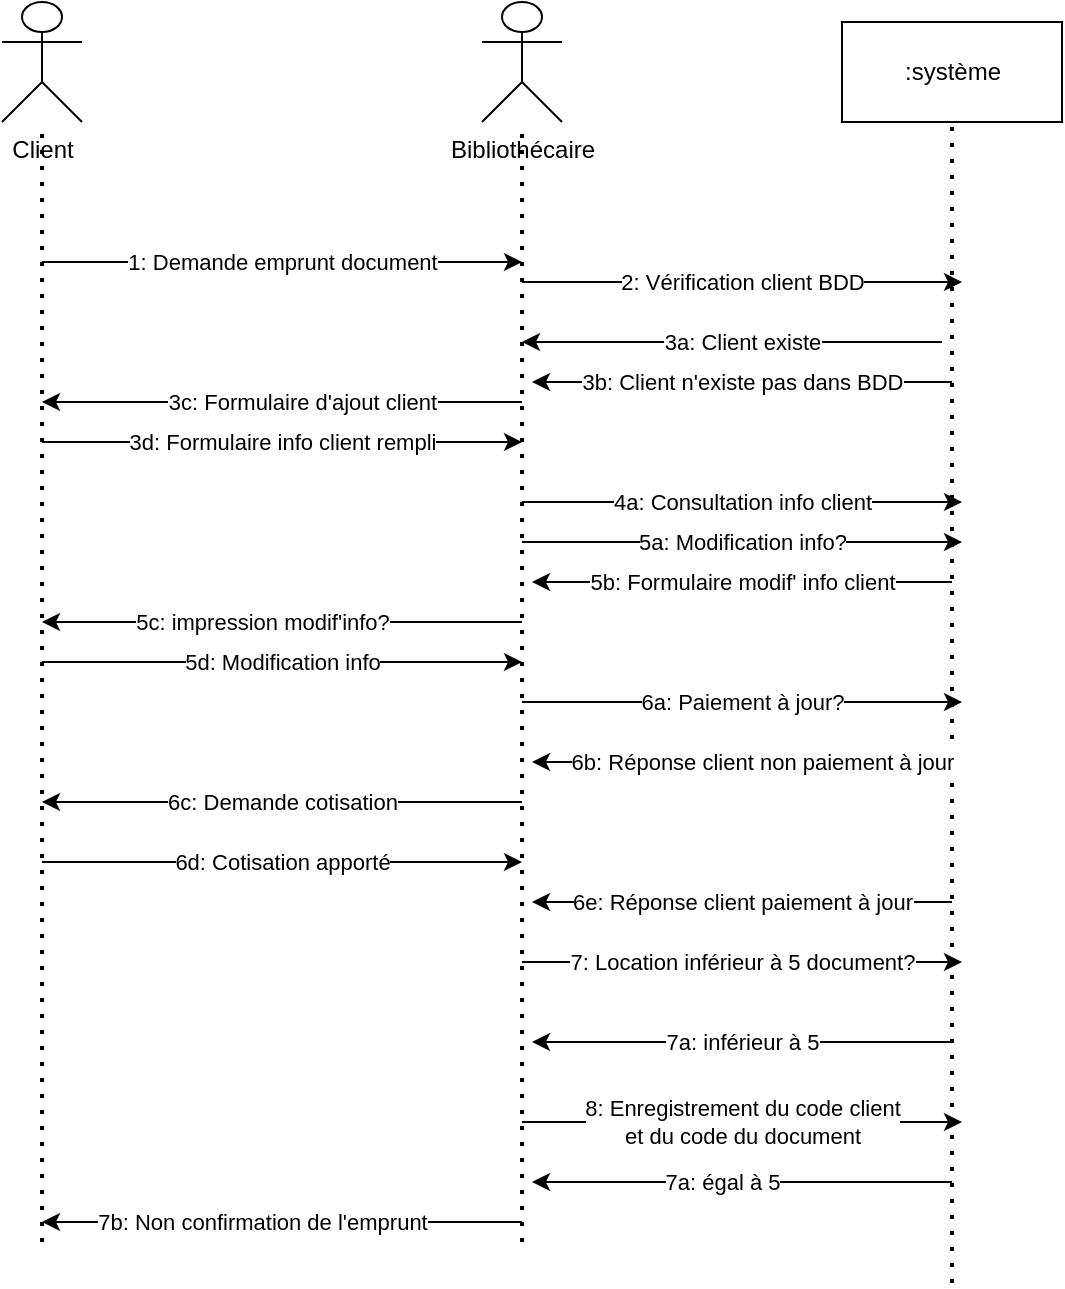 <mxfile version="14.2.4" type="device"><diagram id="ewLpmB2A3VslThy4DMRp" name="Scénario &quot;happy day&quot;"><mxGraphModel dx="511" dy="353" grid="1" gridSize="10" guides="1" tooltips="1" connect="1" arrows="1" fold="1" page="1" pageScale="1" pageWidth="827" pageHeight="1169" math="0" shadow="0"><root><mxCell id="0"/><mxCell id="1" parent="0"/><mxCell id="wTuLR9F3HTq6sr0zgkQM-1" value="" style="endArrow=none;dashed=1;html=1;dashPattern=1 3;strokeWidth=2;" edge="1" parent="1" target="wTuLR9F3HTq6sr0zgkQM-2"><mxGeometry width="50" height="50" relative="1" as="geometry"><mxPoint x="310" y="730" as="sourcePoint"/><mxPoint x="200" y="230" as="targetPoint"/></mxGeometry></mxCell><mxCell id="wTuLR9F3HTq6sr0zgkQM-2" value="Client" style="shape=umlActor;verticalLabelPosition=bottom;verticalAlign=top;html=1;outlineConnect=0;" vertex="1" parent="1"><mxGeometry x="290" y="110" width="40" height="60" as="geometry"/></mxCell><mxCell id="wTuLR9F3HTq6sr0zgkQM-9" value=":système" style="html=1;" vertex="1" parent="1"><mxGeometry x="710" y="120" width="110" height="50" as="geometry"/></mxCell><mxCell id="wTuLR9F3HTq6sr0zgkQM-10" value="" style="endArrow=none;dashed=1;html=1;dashPattern=1 3;strokeWidth=2;" edge="1" parent="1" target="wTuLR9F3HTq6sr0zgkQM-11"><mxGeometry width="50" height="50" relative="1" as="geometry"><mxPoint x="550" y="730" as="sourcePoint"/><mxPoint x="680" y="235" as="targetPoint"/></mxGeometry></mxCell><mxCell id="wTuLR9F3HTq6sr0zgkQM-11" value="Bibliothécaire" style="shape=umlActor;verticalLabelPosition=bottom;verticalAlign=top;html=1;outlineConnect=0;" vertex="1" parent="1"><mxGeometry x="530" y="110" width="40" height="60" as="geometry"/></mxCell><mxCell id="wTuLR9F3HTq6sr0zgkQM-12" value="" style="endArrow=none;dashed=1;html=1;dashPattern=1 3;strokeWidth=2;entryX=0.5;entryY=1;entryDx=0;entryDy=0;" edge="1" parent="1" target="wTuLR9F3HTq6sr0zgkQM-9"><mxGeometry width="50" height="50" relative="1" as="geometry"><mxPoint x="765" y="750.5" as="sourcePoint"/><mxPoint x="210" y="190" as="targetPoint"/></mxGeometry></mxCell><mxCell id="wTuLR9F3HTq6sr0zgkQM-21" value="" style="endArrow=classic;html=1;" edge="1" parent="1"><mxGeometry relative="1" as="geometry"><mxPoint x="310" y="240" as="sourcePoint"/><mxPoint x="550" y="240" as="targetPoint"/></mxGeometry></mxCell><mxCell id="wTuLR9F3HTq6sr0zgkQM-22" value="1: Demande emprunt document" style="edgeLabel;resizable=0;html=1;align=center;verticalAlign=middle;" connectable="0" vertex="1" parent="wTuLR9F3HTq6sr0zgkQM-21"><mxGeometry relative="1" as="geometry"/></mxCell><mxCell id="wTuLR9F3HTq6sr0zgkQM-24" value="" style="endArrow=classic;html=1;" edge="1" parent="1"><mxGeometry relative="1" as="geometry"><mxPoint x="550" y="250" as="sourcePoint"/><mxPoint x="770" y="250" as="targetPoint"/></mxGeometry></mxCell><mxCell id="wTuLR9F3HTq6sr0zgkQM-25" value="2: Vérification client BDD" style="edgeLabel;resizable=0;html=1;align=center;verticalAlign=middle;" connectable="0" vertex="1" parent="wTuLR9F3HTq6sr0zgkQM-24"><mxGeometry relative="1" as="geometry"/></mxCell><mxCell id="wTuLR9F3HTq6sr0zgkQM-26" value="" style="endArrow=classic;html=1;" edge="1" parent="1"><mxGeometry relative="1" as="geometry"><mxPoint x="760" y="280" as="sourcePoint"/><mxPoint x="550" y="280" as="targetPoint"/></mxGeometry></mxCell><mxCell id="wTuLR9F3HTq6sr0zgkQM-29" value="3a: Client existe" style="edgeLabel;resizable=0;html=1;align=center;verticalAlign=middle;" connectable="0" vertex="1" parent="1"><mxGeometry x="660" y="280" as="geometry"/></mxCell><mxCell id="wTuLR9F3HTq6sr0zgkQM-31" value="" style="endArrow=classic;html=1;" edge="1" parent="1"><mxGeometry relative="1" as="geometry"><mxPoint x="550" y="360" as="sourcePoint"/><mxPoint x="770" y="360" as="targetPoint"/></mxGeometry></mxCell><mxCell id="wTuLR9F3HTq6sr0zgkQM-32" value="4a: Consultation info client" style="edgeLabel;resizable=0;html=1;align=center;verticalAlign=middle;" connectable="0" vertex="1" parent="wTuLR9F3HTq6sr0zgkQM-31"><mxGeometry relative="1" as="geometry"/></mxCell><mxCell id="wTuLR9F3HTq6sr0zgkQM-33" value="" style="endArrow=classic;html=1;" edge="1" parent="1"><mxGeometry relative="1" as="geometry"><mxPoint x="550" y="380" as="sourcePoint"/><mxPoint x="770" y="380" as="targetPoint"/></mxGeometry></mxCell><mxCell id="wTuLR9F3HTq6sr0zgkQM-34" value="5a: Modification info?" style="edgeLabel;resizable=0;html=1;align=center;verticalAlign=middle;" connectable="0" vertex="1" parent="wTuLR9F3HTq6sr0zgkQM-33"><mxGeometry relative="1" as="geometry"/></mxCell><mxCell id="wTuLR9F3HTq6sr0zgkQM-35" value="" style="endArrow=classic;html=1;" edge="1" parent="1"><mxGeometry relative="1" as="geometry"><mxPoint x="550" y="460" as="sourcePoint"/><mxPoint x="770" y="460" as="targetPoint"/></mxGeometry></mxCell><mxCell id="wTuLR9F3HTq6sr0zgkQM-36" value="6a: Paiement à jour?" style="edgeLabel;resizable=0;html=1;align=center;verticalAlign=middle;" connectable="0" vertex="1" parent="wTuLR9F3HTq6sr0zgkQM-35"><mxGeometry relative="1" as="geometry"/></mxCell><mxCell id="wTuLR9F3HTq6sr0zgkQM-37" value="" style="endArrow=classic;html=1;" edge="1" parent="1"><mxGeometry relative="1" as="geometry"><mxPoint x="550" y="590" as="sourcePoint"/><mxPoint x="770" y="590" as="targetPoint"/></mxGeometry></mxCell><mxCell id="wTuLR9F3HTq6sr0zgkQM-38" value="7: Location inférieur à 5 document?" style="edgeLabel;resizable=0;html=1;align=center;verticalAlign=middle;" connectable="0" vertex="1" parent="wTuLR9F3HTq6sr0zgkQM-37"><mxGeometry relative="1" as="geometry"/></mxCell><mxCell id="wTuLR9F3HTq6sr0zgkQM-40" value="" style="endArrow=classic;html=1;" edge="1" parent="1"><mxGeometry relative="1" as="geometry"><mxPoint x="765" y="400" as="sourcePoint"/><mxPoint x="555" y="400" as="targetPoint"/></mxGeometry></mxCell><mxCell id="wTuLR9F3HTq6sr0zgkQM-41" value="5b: Formulaire modif' info client" style="edgeLabel;resizable=0;html=1;align=center;verticalAlign=middle;" connectable="0" vertex="1" parent="1"><mxGeometry x="660" y="400" as="geometry"/></mxCell><mxCell id="wTuLR9F3HTq6sr0zgkQM-42" value="" style="endArrow=classic;html=1;" edge="1" parent="1"><mxGeometry relative="1" as="geometry"><mxPoint x="550" y="420" as="sourcePoint"/><mxPoint x="310" y="420" as="targetPoint"/></mxGeometry></mxCell><mxCell id="wTuLR9F3HTq6sr0zgkQM-43" value="5c: impression modif'info?" style="edgeLabel;resizable=0;html=1;align=center;verticalAlign=middle;" connectable="0" vertex="1" parent="1"><mxGeometry x="420" y="420" as="geometry"/></mxCell><mxCell id="wTuLR9F3HTq6sr0zgkQM-44" value="" style="endArrow=classic;html=1;" edge="1" parent="1"><mxGeometry relative="1" as="geometry"><mxPoint x="310" y="440" as="sourcePoint"/><mxPoint x="550" y="440" as="targetPoint"/></mxGeometry></mxCell><mxCell id="wTuLR9F3HTq6sr0zgkQM-45" value="5d: Modification info" style="edgeLabel;resizable=0;html=1;align=center;verticalAlign=middle;" connectable="0" vertex="1" parent="wTuLR9F3HTq6sr0zgkQM-44"><mxGeometry relative="1" as="geometry"/></mxCell><mxCell id="wTuLR9F3HTq6sr0zgkQM-46" value="" style="endArrow=classic;html=1;" edge="1" parent="1"><mxGeometry relative="1" as="geometry"><mxPoint x="765" y="490" as="sourcePoint"/><mxPoint x="555" y="490" as="targetPoint"/></mxGeometry></mxCell><mxCell id="wTuLR9F3HTq6sr0zgkQM-47" value="6b: Réponse client non paiement à jour" style="edgeLabel;resizable=0;html=1;align=center;verticalAlign=middle;" connectable="0" vertex="1" parent="1"><mxGeometry x="670" y="490" as="geometry"/></mxCell><mxCell id="wTuLR9F3HTq6sr0zgkQM-48" value="" style="endArrow=classic;html=1;" edge="1" parent="1"><mxGeometry relative="1" as="geometry"><mxPoint x="550" y="510" as="sourcePoint"/><mxPoint x="310" y="510" as="targetPoint"/></mxGeometry></mxCell><mxCell id="wTuLR9F3HTq6sr0zgkQM-49" value="6c: Demande cotisation" style="edgeLabel;resizable=0;html=1;align=center;verticalAlign=middle;" connectable="0" vertex="1" parent="1"><mxGeometry x="430" y="510" as="geometry"/></mxCell><mxCell id="wTuLR9F3HTq6sr0zgkQM-50" value="" style="endArrow=classic;html=1;" edge="1" parent="1"><mxGeometry relative="1" as="geometry"><mxPoint x="310" y="540" as="sourcePoint"/><mxPoint x="550" y="540" as="targetPoint"/></mxGeometry></mxCell><mxCell id="wTuLR9F3HTq6sr0zgkQM-51" value="6d: Cotisation apporté" style="edgeLabel;resizable=0;html=1;align=center;verticalAlign=middle;" connectable="0" vertex="1" parent="wTuLR9F3HTq6sr0zgkQM-50"><mxGeometry relative="1" as="geometry"/></mxCell><mxCell id="wTuLR9F3HTq6sr0zgkQM-52" value="" style="endArrow=classic;html=1;" edge="1" parent="1"><mxGeometry relative="1" as="geometry"><mxPoint x="765" y="560" as="sourcePoint"/><mxPoint x="555" y="560" as="targetPoint"/></mxGeometry></mxCell><mxCell id="wTuLR9F3HTq6sr0zgkQM-53" value="6e: Réponse client paiement à jour" style="edgeLabel;resizable=0;html=1;align=center;verticalAlign=middle;" connectable="0" vertex="1" parent="1"><mxGeometry x="660" y="560" as="geometry"/></mxCell><mxCell id="wTuLR9F3HTq6sr0zgkQM-54" value="" style="endArrow=classic;html=1;" edge="1" parent="1"><mxGeometry relative="1" as="geometry"><mxPoint x="765" y="630" as="sourcePoint"/><mxPoint x="555" y="630" as="targetPoint"/></mxGeometry></mxCell><mxCell id="wTuLR9F3HTq6sr0zgkQM-55" value="7a: inférieur à 5" style="edgeLabel;resizable=0;html=1;align=center;verticalAlign=middle;" connectable="0" vertex="1" parent="1"><mxGeometry x="660" y="630" as="geometry"/></mxCell><mxCell id="wTuLR9F3HTq6sr0zgkQM-56" value="" style="endArrow=classic;html=1;" edge="1" parent="1"><mxGeometry relative="1" as="geometry"><mxPoint x="550" y="670" as="sourcePoint"/><mxPoint x="770" y="670" as="targetPoint"/></mxGeometry></mxCell><mxCell id="wTuLR9F3HTq6sr0zgkQM-57" value="8: Enregistrement du code client &lt;br&gt;et du code du document" style="edgeLabel;resizable=0;html=1;align=center;verticalAlign=middle;" connectable="0" vertex="1" parent="wTuLR9F3HTq6sr0zgkQM-56"><mxGeometry relative="1" as="geometry"/></mxCell><mxCell id="wTuLR9F3HTq6sr0zgkQM-58" value="" style="endArrow=classic;html=1;" edge="1" parent="1"><mxGeometry relative="1" as="geometry"><mxPoint x="765" y="700" as="sourcePoint"/><mxPoint x="555" y="700" as="targetPoint"/></mxGeometry></mxCell><mxCell id="wTuLR9F3HTq6sr0zgkQM-59" value="7a: égal à 5" style="edgeLabel;resizable=0;html=1;align=center;verticalAlign=middle;" connectable="0" vertex="1" parent="1"><mxGeometry x="650" y="700" as="geometry"/></mxCell><mxCell id="wTuLR9F3HTq6sr0zgkQM-60" value="" style="endArrow=classic;html=1;" edge="1" parent="1"><mxGeometry relative="1" as="geometry"><mxPoint x="550" y="720" as="sourcePoint"/><mxPoint x="310" y="720" as="targetPoint"/></mxGeometry></mxCell><mxCell id="wTuLR9F3HTq6sr0zgkQM-61" value="7b: Non confirmation de l'emprunt" style="edgeLabel;resizable=0;html=1;align=center;verticalAlign=middle;" connectable="0" vertex="1" parent="1"><mxGeometry x="420" y="720" as="geometry"/></mxCell><mxCell id="wTuLR9F3HTq6sr0zgkQM-62" value="" style="endArrow=classic;html=1;" edge="1" parent="1"><mxGeometry relative="1" as="geometry"><mxPoint x="765" y="300" as="sourcePoint"/><mxPoint x="555" y="300" as="targetPoint"/></mxGeometry></mxCell><mxCell id="wTuLR9F3HTq6sr0zgkQM-63" value="3b: Client n'existe pas dans BDD" style="edgeLabel;resizable=0;html=1;align=center;verticalAlign=middle;" connectable="0" vertex="1" parent="1"><mxGeometry x="660" y="300" as="geometry"/></mxCell><mxCell id="wTuLR9F3HTq6sr0zgkQM-64" value="" style="endArrow=classic;html=1;" edge="1" parent="1"><mxGeometry relative="1" as="geometry"><mxPoint x="550" y="310" as="sourcePoint"/><mxPoint x="310" y="310" as="targetPoint"/></mxGeometry></mxCell><mxCell id="wTuLR9F3HTq6sr0zgkQM-65" value="3c: Formulaire d'ajout client" style="edgeLabel;resizable=0;html=1;align=center;verticalAlign=middle;" connectable="0" vertex="1" parent="1"><mxGeometry x="440" y="310" as="geometry"/></mxCell><mxCell id="wTuLR9F3HTq6sr0zgkQM-66" value="" style="endArrow=classic;html=1;" edge="1" parent="1"><mxGeometry relative="1" as="geometry"><mxPoint x="310" y="330" as="sourcePoint"/><mxPoint x="550" y="330" as="targetPoint"/></mxGeometry></mxCell><mxCell id="wTuLR9F3HTq6sr0zgkQM-67" value="3d: Formulaire info client rempli" style="edgeLabel;resizable=0;html=1;align=center;verticalAlign=middle;" connectable="0" vertex="1" parent="wTuLR9F3HTq6sr0zgkQM-66"><mxGeometry relative="1" as="geometry"/></mxCell></root></mxGraphModel></diagram></mxfile>